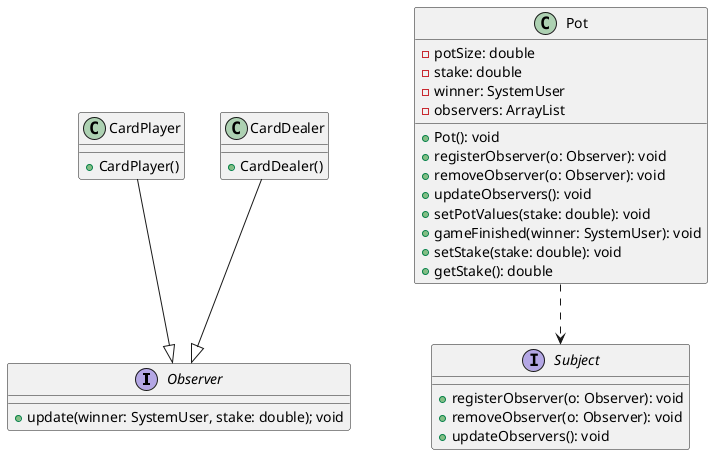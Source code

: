 @startuml

interface Observer{
  +update(winner: SystemUser, stake: double); void
}

interface Subject{
    +registerObserver(o: Observer): void
    +removeObserver(o: Observer): void
    +updateObservers(): void
}


class Pot{
    -potSize: double
    -stake: double
    -winner: SystemUser
    -observers: ArrayList
    +Pot(): void
    +registerObserver(o: Observer): void
    +removeObserver(o: Observer): void
    +updateObservers(): void
    +setPotValues(stake: double): void
    +gameFinished(winner: SystemUser): void
    +setStake(stake: double): void
    +getStake(): double
}


class CardPlayer{
      +CardPlayer()
}

class CardDealer{
      +CardDealer()
}


CardPlayer --|> Observer
CardDealer --|> Observer


Pot ..> Subject
@enduml
